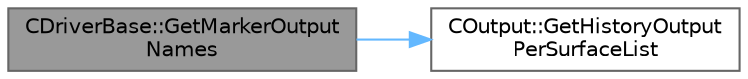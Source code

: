 digraph "CDriverBase::GetMarkerOutputNames"
{
 // LATEX_PDF_SIZE
  bgcolor="transparent";
  edge [fontname=Helvetica,fontsize=10,labelfontname=Helvetica,labelfontsize=10];
  node [fontname=Helvetica,fontsize=10,shape=box,height=0.2,width=0.4];
  rankdir="LR";
  Node1 [id="Node000001",label="CDriverBase::GetMarkerOutput\lNames",height=0.2,width=0.4,color="gray40", fillcolor="grey60", style="filled", fontcolor="black",tooltip="Get the list of available surface outputs on both MARKER_MONITORING and MARKER_ANALYZE."];
  Node1 -> Node2 [id="edge1_Node000001_Node000002",color="steelblue1",style="solid",tooltip=" "];
  Node2 [id="Node000002",label="COutput::GetHistoryOutput\lPerSurfaceList",height=0.2,width=0.4,color="grey40", fillcolor="white", style="filled",URL="$classCOutput.html#a88578ab7722347224510f636f2085707",tooltip="Get the list of all per-surface fields."];
}
